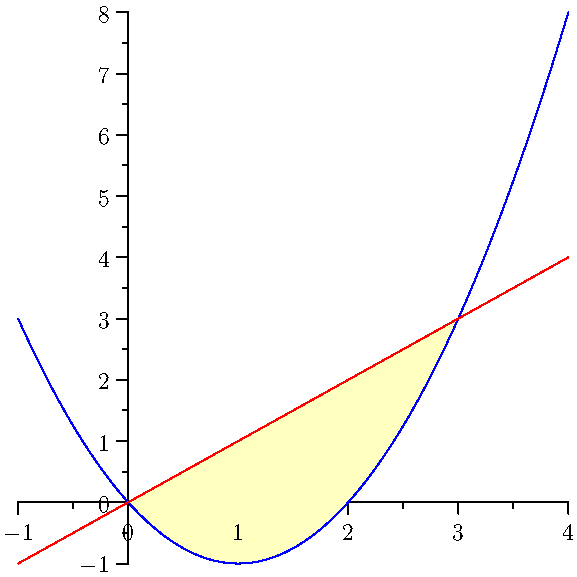 import graph;

size(4*72,4*72,IgnoreAspect);

real f(real x) { return x^2-2x; }
real g(real x) { return x; }

path p = graph(f,0,3)..graph(g,3,0)..cycle;
filldraw(p,paleyellow);

draw(graph(f,-1,4),blue);
draw(graph(g,-1,4),red);

xaxis(RightTicks);
yaxis(LeftTicks);


